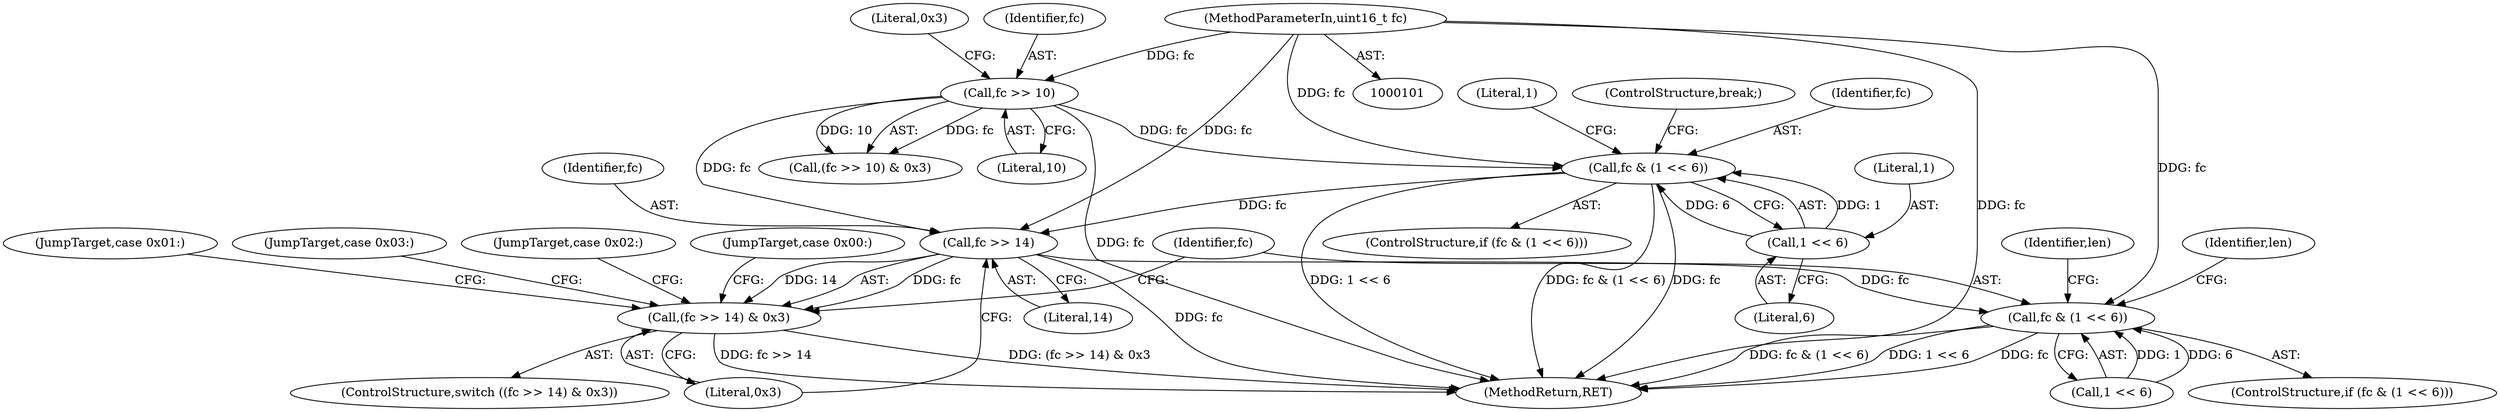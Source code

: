 digraph "1_tcpdump_9be4e0b5938b705e7e36cfcb110a740c6ff0cb97@del" {
"1000142" [label="(Call,fc >> 14)"];
"1000117" [label="(Call,fc & (1 << 6))"];
"1000110" [label="(Call,fc >> 10)"];
"1000102" [label="(MethodParameterIn,uint16_t fc)"];
"1000119" [label="(Call,1 << 6)"];
"1000141" [label="(Call,(fc >> 14) & 0x3)"];
"1000164" [label="(Call,fc & (1 << 6))"];
"1000165" [label="(Identifier,fc)"];
"1000145" [label="(Literal,0x3)"];
"1000113" [label="(Literal,0x3)"];
"1000124" [label="(Literal,1)"];
"1000182" [label="(MethodReturn,RET)"];
"1000143" [label="(Identifier,fc)"];
"1000125" [label="(ControlStructure,break;)"];
"1000111" [label="(Identifier,fc)"];
"1000172" [label="(Identifier,len)"];
"1000110" [label="(Call,fc >> 10)"];
"1000163" [label="(ControlStructure,if (fc & (1 << 6)))"];
"1000166" [label="(Call,1 << 6)"];
"1000116" [label="(ControlStructure,if (fc & (1 << 6)))"];
"1000142" [label="(Call,fc >> 14)"];
"1000117" [label="(Call,fc & (1 << 6))"];
"1000181" [label="(Identifier,len)"];
"1000140" [label="(ControlStructure,switch ((fc >> 14) & 0x3))"];
"1000119" [label="(Call,1 << 6)"];
"1000121" [label="(Literal,6)"];
"1000141" [label="(Call,(fc >> 14) & 0x3)"];
"1000120" [label="(Literal,1)"];
"1000102" [label="(MethodParameterIn,uint16_t fc)"];
"1000118" [label="(Identifier,fc)"];
"1000147" [label="(JumpTarget,case 0x00:)"];
"1000164" [label="(Call,fc & (1 << 6))"];
"1000109" [label="(Call,(fc >> 10) & 0x3)"];
"1000112" [label="(Literal,10)"];
"1000149" [label="(JumpTarget,case 0x01:)"];
"1000158" [label="(JumpTarget,case 0x03:)"];
"1000144" [label="(Literal,14)"];
"1000153" [label="(JumpTarget,case 0x02:)"];
"1000142" -> "1000141"  [label="AST: "];
"1000142" -> "1000144"  [label="CFG: "];
"1000143" -> "1000142"  [label="AST: "];
"1000144" -> "1000142"  [label="AST: "];
"1000145" -> "1000142"  [label="CFG: "];
"1000142" -> "1000182"  [label="DDG: fc"];
"1000142" -> "1000141"  [label="DDG: fc"];
"1000142" -> "1000141"  [label="DDG: 14"];
"1000117" -> "1000142"  [label="DDG: fc"];
"1000110" -> "1000142"  [label="DDG: fc"];
"1000102" -> "1000142"  [label="DDG: fc"];
"1000142" -> "1000164"  [label="DDG: fc"];
"1000117" -> "1000116"  [label="AST: "];
"1000117" -> "1000119"  [label="CFG: "];
"1000118" -> "1000117"  [label="AST: "];
"1000119" -> "1000117"  [label="AST: "];
"1000124" -> "1000117"  [label="CFG: "];
"1000125" -> "1000117"  [label="CFG: "];
"1000117" -> "1000182"  [label="DDG: fc"];
"1000117" -> "1000182"  [label="DDG: 1 << 6"];
"1000117" -> "1000182"  [label="DDG: fc & (1 << 6)"];
"1000110" -> "1000117"  [label="DDG: fc"];
"1000102" -> "1000117"  [label="DDG: fc"];
"1000119" -> "1000117"  [label="DDG: 1"];
"1000119" -> "1000117"  [label="DDG: 6"];
"1000110" -> "1000109"  [label="AST: "];
"1000110" -> "1000112"  [label="CFG: "];
"1000111" -> "1000110"  [label="AST: "];
"1000112" -> "1000110"  [label="AST: "];
"1000113" -> "1000110"  [label="CFG: "];
"1000110" -> "1000182"  [label="DDG: fc"];
"1000110" -> "1000109"  [label="DDG: fc"];
"1000110" -> "1000109"  [label="DDG: 10"];
"1000102" -> "1000110"  [label="DDG: fc"];
"1000102" -> "1000101"  [label="AST: "];
"1000102" -> "1000182"  [label="DDG: fc"];
"1000102" -> "1000164"  [label="DDG: fc"];
"1000119" -> "1000121"  [label="CFG: "];
"1000120" -> "1000119"  [label="AST: "];
"1000121" -> "1000119"  [label="AST: "];
"1000141" -> "1000140"  [label="AST: "];
"1000141" -> "1000145"  [label="CFG: "];
"1000145" -> "1000141"  [label="AST: "];
"1000147" -> "1000141"  [label="CFG: "];
"1000149" -> "1000141"  [label="CFG: "];
"1000153" -> "1000141"  [label="CFG: "];
"1000158" -> "1000141"  [label="CFG: "];
"1000165" -> "1000141"  [label="CFG: "];
"1000141" -> "1000182"  [label="DDG: fc >> 14"];
"1000141" -> "1000182"  [label="DDG: (fc >> 14) & 0x3"];
"1000164" -> "1000163"  [label="AST: "];
"1000164" -> "1000166"  [label="CFG: "];
"1000165" -> "1000164"  [label="AST: "];
"1000166" -> "1000164"  [label="AST: "];
"1000172" -> "1000164"  [label="CFG: "];
"1000181" -> "1000164"  [label="CFG: "];
"1000164" -> "1000182"  [label="DDG: fc & (1 << 6)"];
"1000164" -> "1000182"  [label="DDG: 1 << 6"];
"1000164" -> "1000182"  [label="DDG: fc"];
"1000166" -> "1000164"  [label="DDG: 1"];
"1000166" -> "1000164"  [label="DDG: 6"];
}

